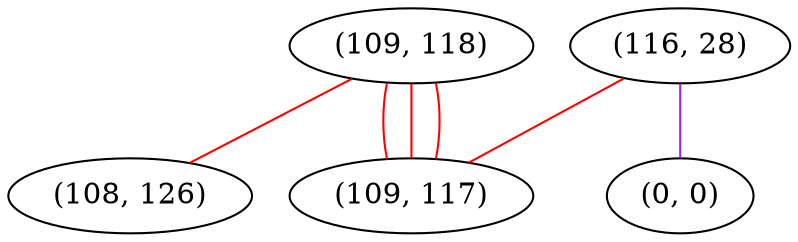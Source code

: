 graph "" {
"(109, 118)";
"(116, 28)";
"(108, 126)";
"(0, 0)";
"(109, 117)";
"(109, 118)" -- "(108, 126)"  [color=red, key=0, weight=1];
"(109, 118)" -- "(109, 117)"  [color=red, key=0, weight=1];
"(109, 118)" -- "(109, 117)"  [color=red, key=1, weight=1];
"(109, 118)" -- "(109, 117)"  [color=red, key=2, weight=1];
"(116, 28)" -- "(0, 0)"  [color=purple, key=0, weight=4];
"(116, 28)" -- "(109, 117)"  [color=red, key=0, weight=1];
}
